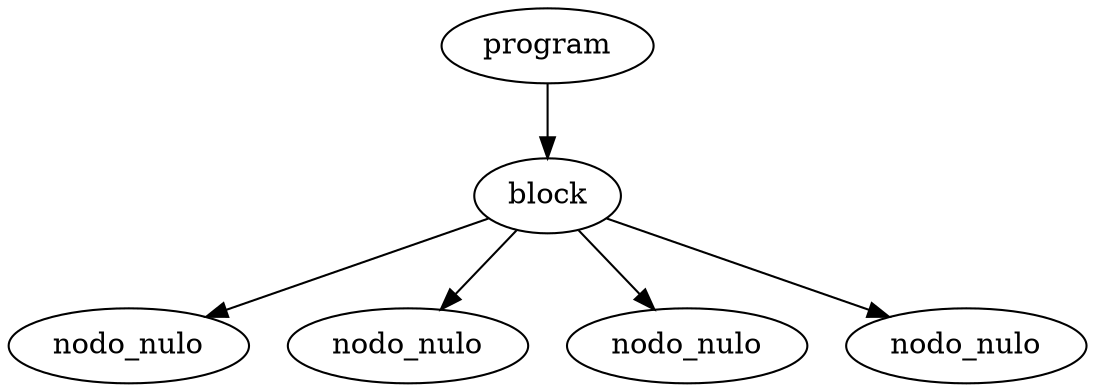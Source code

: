 digraph G {
	 3[label= nodo_nulo]
	4[label= nodo_nulo]
	5[label= nodo_nulo]
	6[label= nodo_nulo]
	2[label= block]
	2 -> 3
	2 -> 4
	2 -> 5
	2 -> 6
	1[label= program]
	1->2
	}